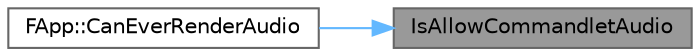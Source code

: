 digraph "IsAllowCommandletAudio"
{
 // INTERACTIVE_SVG=YES
 // LATEX_PDF_SIZE
  bgcolor="transparent";
  edge [fontname=Helvetica,fontsize=10,labelfontname=Helvetica,labelfontsize=10];
  node [fontname=Helvetica,fontsize=10,shape=box,height=0.2,width=0.4];
  rankdir="RL";
  Node1 [id="Node000001",label="IsAllowCommandletAudio",height=0.2,width=0.4,color="gray40", fillcolor="grey60", style="filled", fontcolor="black",tooltip=" "];
  Node1 -> Node2 [id="edge1_Node000001_Node000002",dir="back",color="steelblue1",style="solid",tooltip=" "];
  Node2 [id="Node000002",label="FApp::CanEverRenderAudio",height=0.2,width=0.4,color="grey40", fillcolor="white", style="filled",URL="$d9/d01/classFApp.html#ae3abff5982a2bcef519e9d286e5185e6",tooltip="Checks whether this application can render audio."];
}

